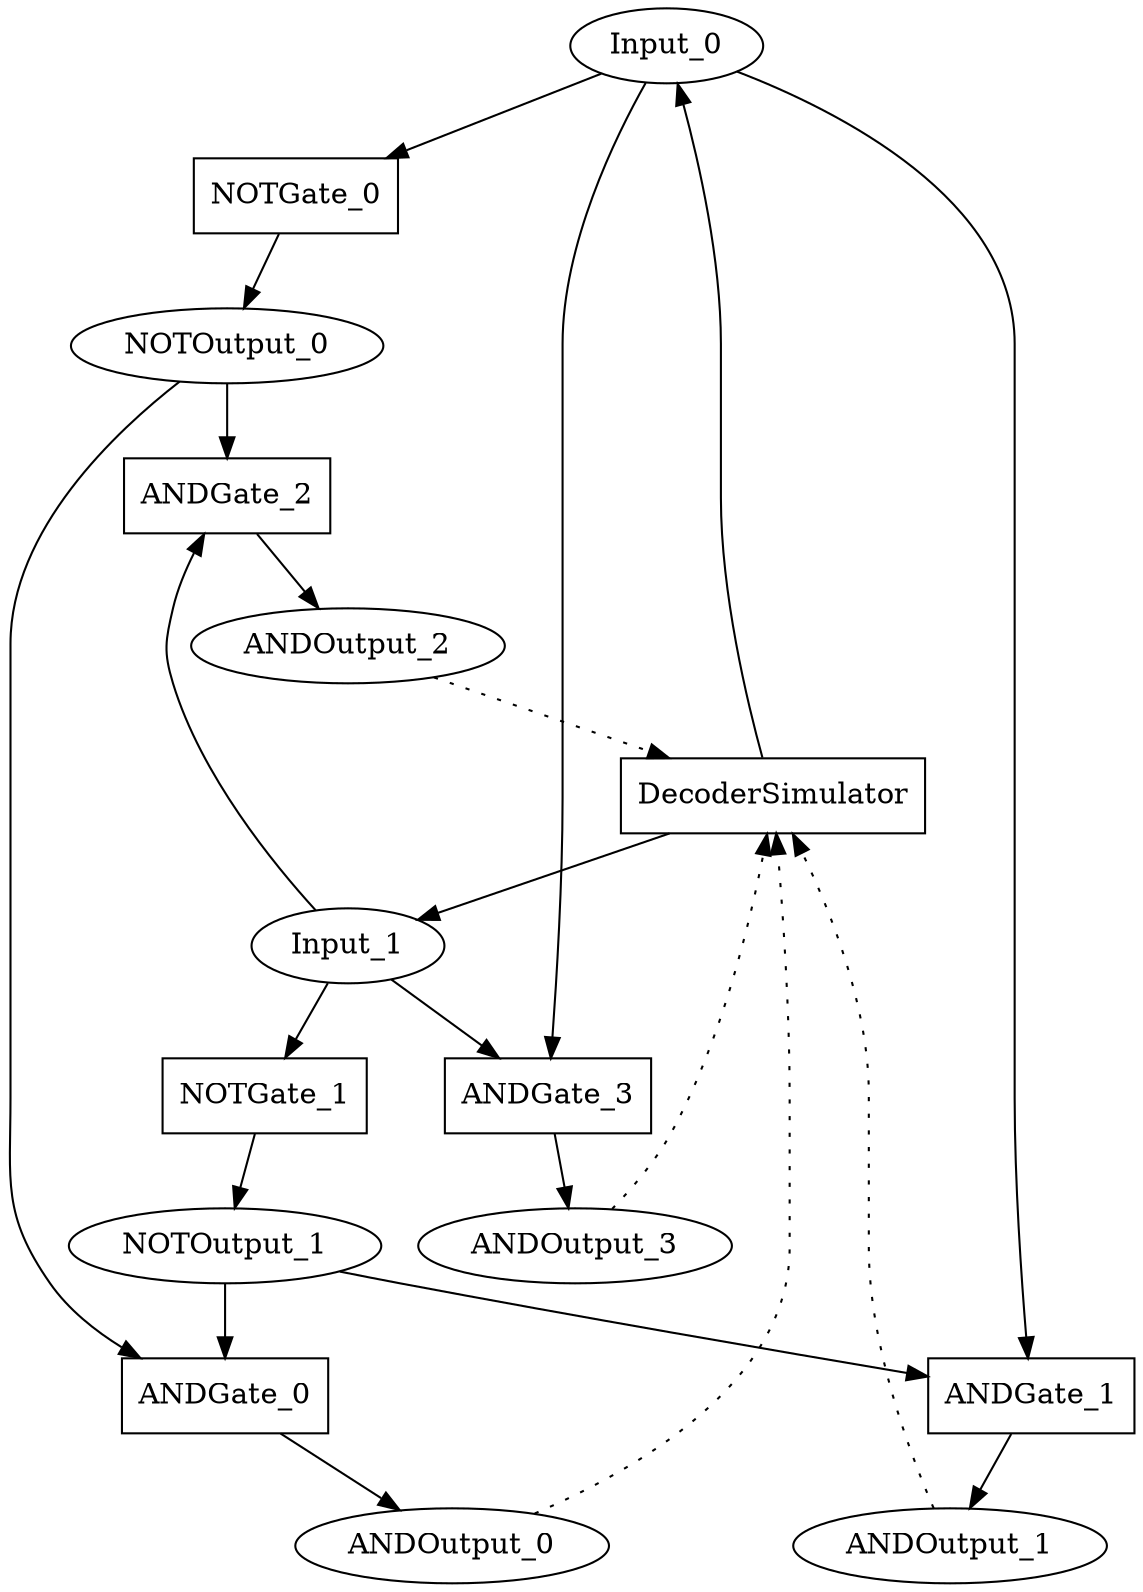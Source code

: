 digraph Decoder_2_Bit {
"Input_0" [shape=oval];
"Input_1" [shape=oval];
"NOTOutput_0" [shape=oval];
"NOTOutput_1" [shape=oval];
"ANDOutput_0" [shape=oval];
"ANDOutput_1" [shape=oval];
"ANDOutput_2" [shape=oval];
"ANDOutput_3" [shape=oval];
"NOTGate_0" [shape=box];
"ANDGate_1" [shape=box];
"ANDGate_3" [shape=box];
"NOTGate_1" [shape=box];
"ANDGate_2" [shape=box];
"ANDGate_0" [shape=box];
"DecoderSimulator" [shape=box];
"Input_0" -> "NOTGate_0";
"Input_0" -> "ANDGate_1";
"Input_0" -> "ANDGate_3";
"Input_1" -> "NOTGate_1";
"Input_1" -> "ANDGate_2";
"Input_1" -> "ANDGate_3";
"NOTOutput_0" -> "ANDGate_0";
"NOTOutput_0" -> "ANDGate_2";
"NOTOutput_1" -> "ANDGate_0";
"NOTOutput_1" -> "ANDGate_1";
"DecoderSimulator" -> "Input_0";
"DecoderSimulator" -> "Input_1";
"NOTGate_0" -> "NOTOutput_0";
"NOTGate_1" -> "NOTOutput_1";
"ANDGate_0" -> "ANDOutput_0";
"ANDGate_1" -> "ANDOutput_1";
"ANDGate_2" -> "ANDOutput_2";
"ANDGate_3" -> "ANDOutput_3";
"ANDOutput_0" -> "DecoderSimulator" [style=dotted];
"ANDOutput_1" -> "DecoderSimulator" [style=dotted];
"ANDOutput_2" -> "DecoderSimulator" [style=dotted];
"ANDOutput_3" -> "DecoderSimulator" [style=dotted];
}
